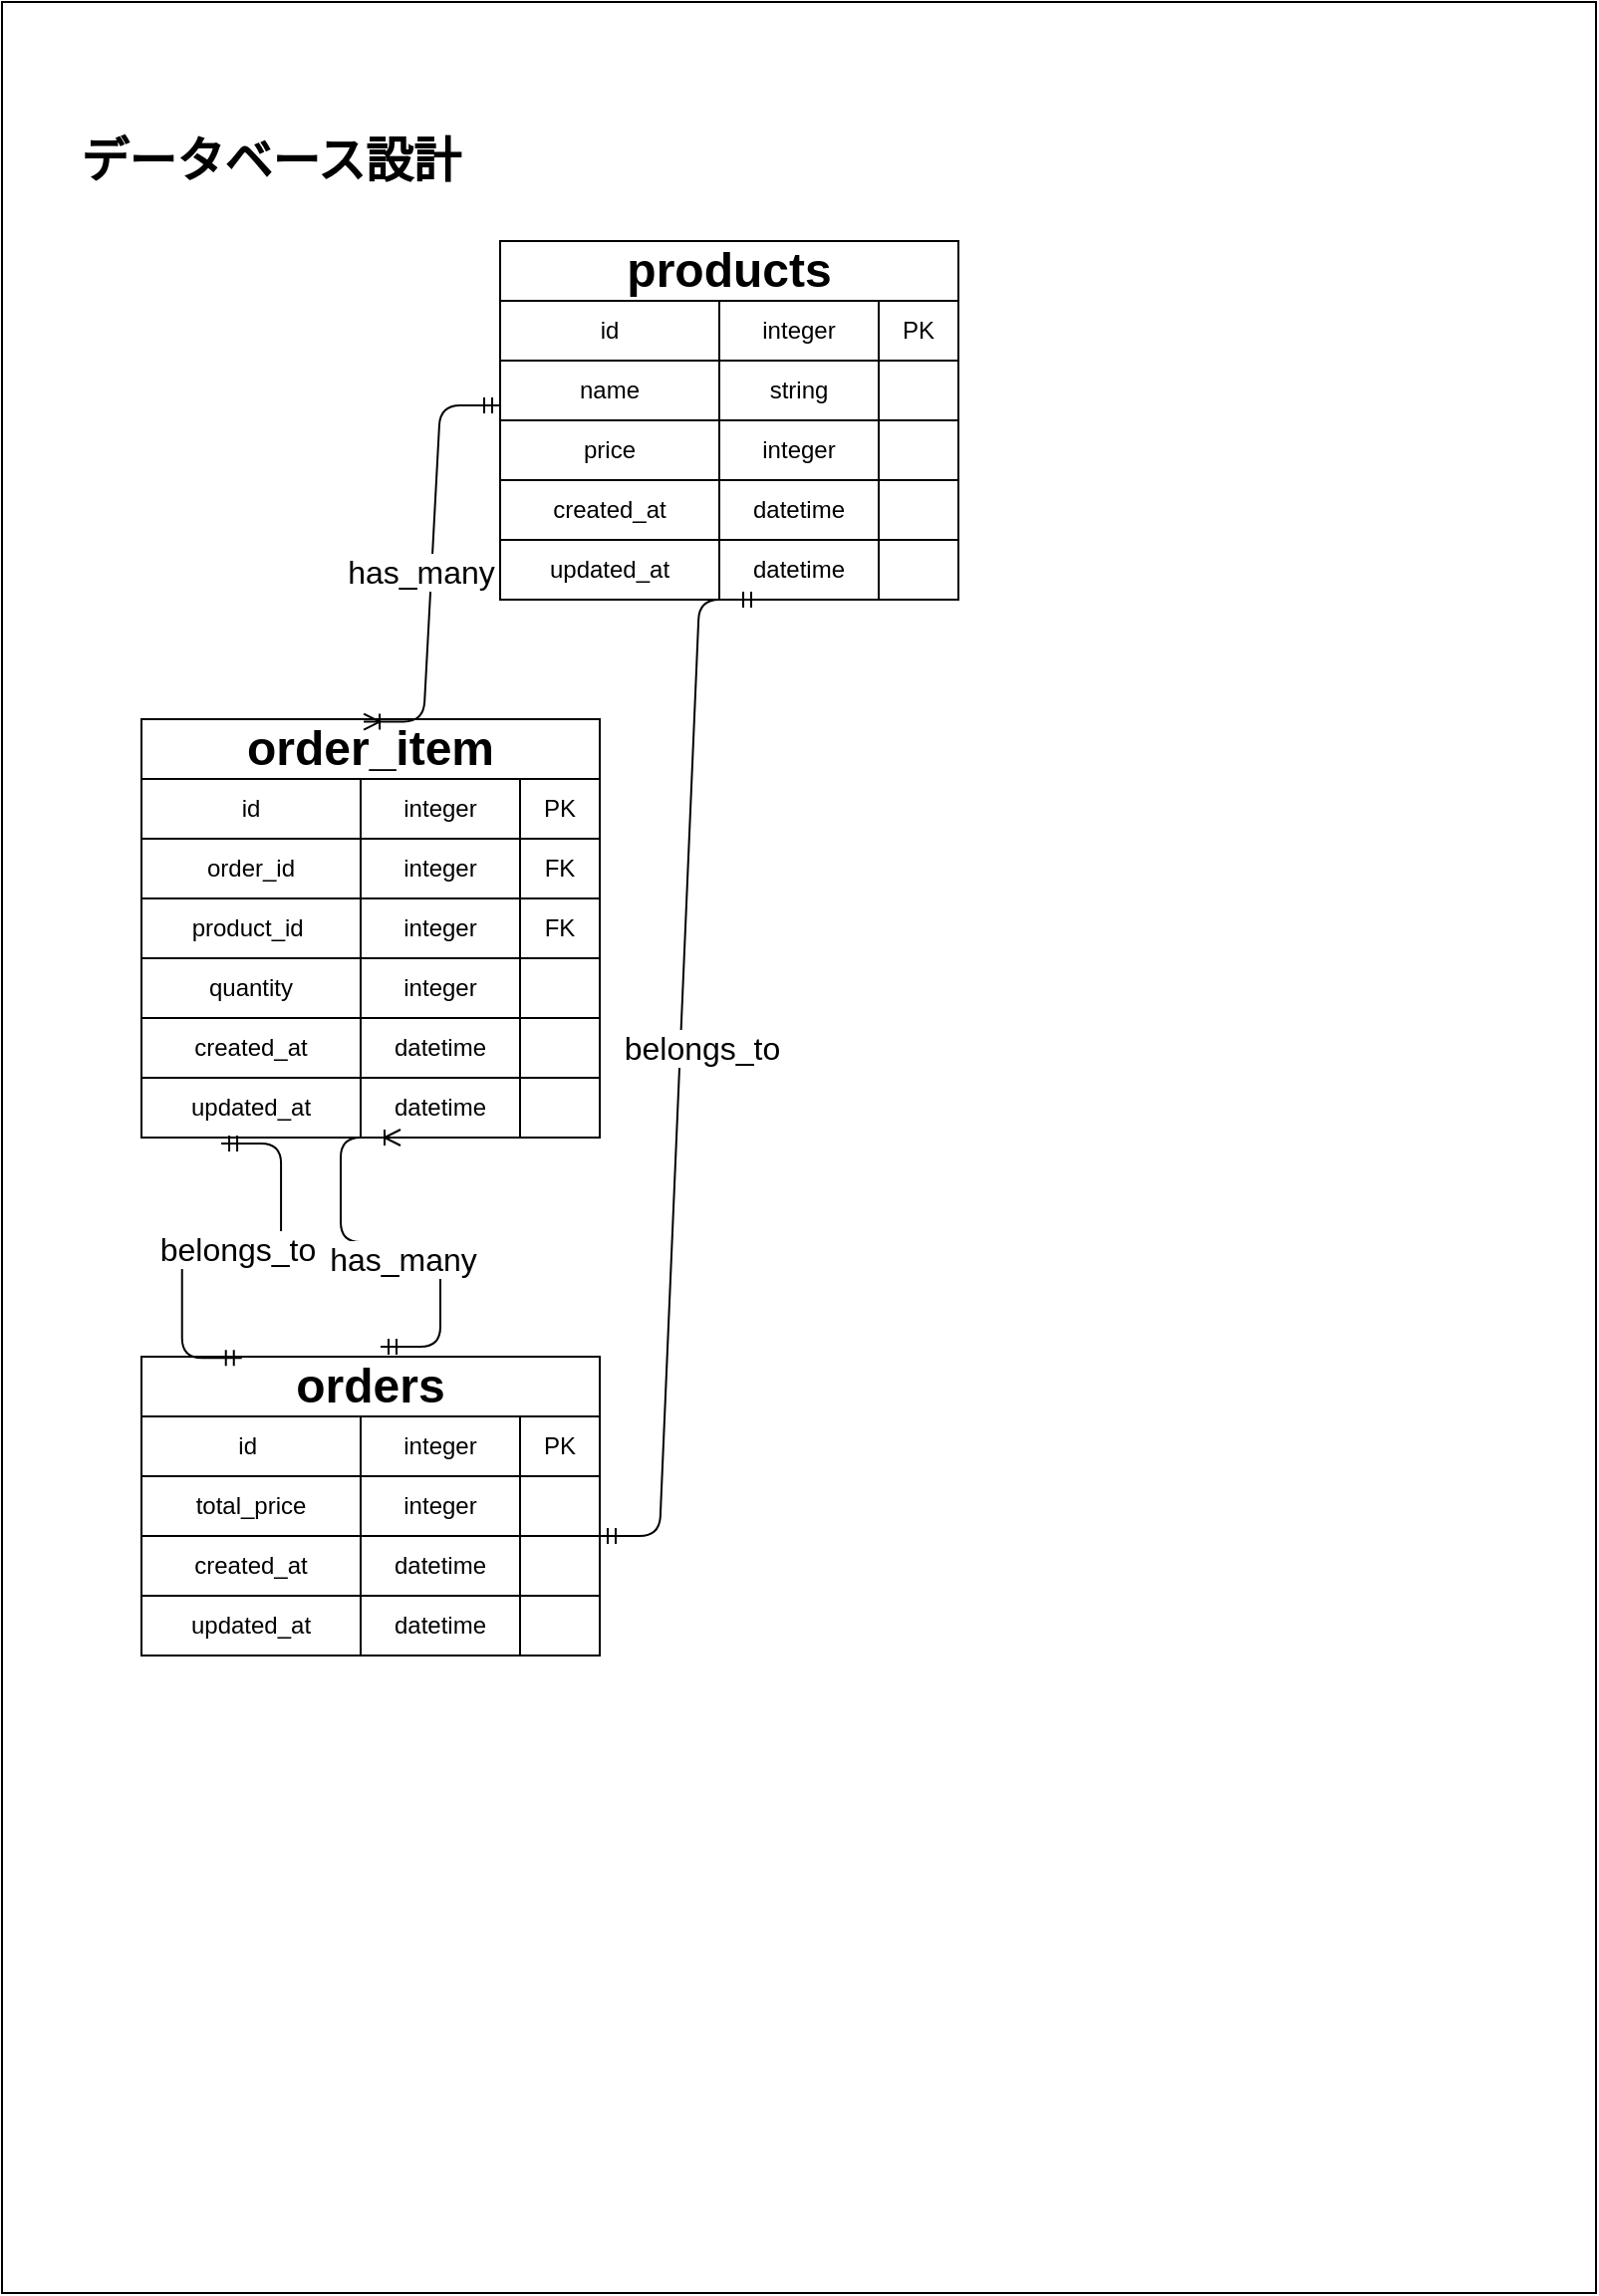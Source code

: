 <mxfile>
    <diagram id="f-jGgy0yTgpzPBi2VDyG" name="ページ1">
        <mxGraphModel dx="402" dy="318" grid="1" gridSize="10" guides="1" tooltips="1" connect="1" arrows="1" fold="1" page="1" pageScale="1" pageWidth="827" pageHeight="1169" math="0" shadow="0">
            <root>
                <mxCell id="0"/>
                <mxCell id="1" parent="0"/>
                <mxCell id="45" value="" style="rounded=0;whiteSpace=wrap;html=1;" parent="1" vertex="1">
                    <mxGeometry x="20" y="10" width="800" height="1150" as="geometry"/>
                </mxCell>
                <mxCell id="4" value="&lt;b&gt;&lt;font&gt;データベース設計&lt;/font&gt;&lt;/b&gt;" style="rounded=0;whiteSpace=wrap;html=1;strokeColor=none;fontSize=24;" parent="1" vertex="1">
                    <mxGeometry x="40" y="60" width="230" height="60" as="geometry"/>
                </mxCell>
                <mxCell id="145" value="" style="whiteSpace=wrap;html=1;align=center;direction=south;" parent="1" vertex="1">
                    <mxGeometry x="280" y="490" width="40" height="30" as="geometry"/>
                </mxCell>
                <mxCell id="151" value="products" style="whiteSpace=wrap;html=1;align=center;direction=south;fontStyle=1;fontSize=24;" parent="1" vertex="1">
                    <mxGeometry x="270" y="130" width="230" height="30" as="geometry"/>
                </mxCell>
                <mxCell id="152" value="id" style="whiteSpace=wrap;html=1;align=center;direction=south;" parent="1" vertex="1">
                    <mxGeometry x="270" y="160" width="110" height="30" as="geometry"/>
                </mxCell>
                <mxCell id="153" value="integer" style="whiteSpace=wrap;html=1;align=center;direction=south;" parent="1" vertex="1">
                    <mxGeometry x="380" y="160" width="80" height="30" as="geometry"/>
                </mxCell>
                <mxCell id="154" value="PK" style="whiteSpace=wrap;html=1;align=center;direction=south;" parent="1" vertex="1">
                    <mxGeometry x="460" y="160" width="40" height="30" as="geometry"/>
                </mxCell>
                <mxCell id="155" value="string" style="whiteSpace=wrap;html=1;align=center;direction=south;" parent="1" vertex="1">
                    <mxGeometry x="380" y="190" width="80" height="30" as="geometry"/>
                </mxCell>
                <mxCell id="156" value="" style="whiteSpace=wrap;html=1;align=center;direction=south;" parent="1" vertex="1">
                    <mxGeometry x="460" y="190" width="40" height="30" as="geometry"/>
                </mxCell>
                <mxCell id="157" value="" style="whiteSpace=wrap;html=1;align=center;direction=south;" parent="1" vertex="1">
                    <mxGeometry x="460" y="220" width="40" height="30" as="geometry"/>
                </mxCell>
                <mxCell id="158" value="" style="whiteSpace=wrap;html=1;align=center;direction=south;" parent="1" vertex="1">
                    <mxGeometry x="460" y="250" width="40" height="30" as="geometry"/>
                </mxCell>
                <mxCell id="159" value="datetime" style="whiteSpace=wrap;html=1;align=center;direction=south;" parent="1" vertex="1">
                    <mxGeometry x="380" y="280" width="80" height="30" as="geometry"/>
                </mxCell>
                <mxCell id="160" value="datetime" style="whiteSpace=wrap;html=1;align=center;direction=south;" parent="1" vertex="1">
                    <mxGeometry x="380" y="250" width="80" height="30" as="geometry"/>
                </mxCell>
                <mxCell id="161" value="integer" style="whiteSpace=wrap;html=1;align=center;direction=south;" parent="1" vertex="1">
                    <mxGeometry x="380" y="220" width="80" height="30" as="geometry"/>
                </mxCell>
                <mxCell id="162" value="" style="whiteSpace=wrap;html=1;align=center;direction=south;" parent="1" vertex="1">
                    <mxGeometry x="460" y="280" width="40" height="30" as="geometry"/>
                </mxCell>
                <mxCell id="163" value="updated_at" style="whiteSpace=wrap;html=1;align=center;direction=south;" parent="1" vertex="1">
                    <mxGeometry x="270" y="280" width="110" height="30" as="geometry"/>
                </mxCell>
                <mxCell id="164" value="created_at" style="whiteSpace=wrap;html=1;align=center;direction=south;" parent="1" vertex="1">
                    <mxGeometry x="270" y="250" width="110" height="30" as="geometry"/>
                </mxCell>
                <mxCell id="165" value="price" style="whiteSpace=wrap;html=1;align=center;direction=south;" parent="1" vertex="1">
                    <mxGeometry x="270" y="220" width="110" height="30" as="geometry"/>
                </mxCell>
                <mxCell id="166" value="name" style="whiteSpace=wrap;html=1;align=center;direction=south;" parent="1" vertex="1">
                    <mxGeometry x="270" y="190" width="110" height="30" as="geometry"/>
                </mxCell>
                <mxCell id="183" value="integer" style="whiteSpace=wrap;html=1;align=center;direction=south;" parent="1" vertex="1">
                    <mxGeometry x="200" y="400" width="80" height="30" as="geometry"/>
                </mxCell>
                <mxCell id="184" value="id" style="whiteSpace=wrap;html=1;align=center;direction=south;" parent="1" vertex="1">
                    <mxGeometry x="90" y="400" width="110" height="30" as="geometry"/>
                </mxCell>
                <mxCell id="185" value="order_item" style="whiteSpace=wrap;html=1;align=center;direction=south;fontStyle=1;fontSize=24;" parent="1" vertex="1">
                    <mxGeometry x="90" y="370" width="230" height="30" as="geometry"/>
                </mxCell>
                <mxCell id="186" value="FK" style="whiteSpace=wrap;html=1;align=center;direction=south;" parent="1" vertex="1">
                    <mxGeometry x="280" y="430" width="40" height="30" as="geometry"/>
                </mxCell>
                <mxCell id="187" value="integer" style="whiteSpace=wrap;html=1;align=center;direction=south;" parent="1" vertex="1">
                    <mxGeometry x="200" y="430" width="80" height="30" as="geometry"/>
                </mxCell>
                <mxCell id="188" value="PK" style="whiteSpace=wrap;html=1;align=center;direction=south;" parent="1" vertex="1">
                    <mxGeometry x="280" y="400" width="40" height="30" as="geometry"/>
                </mxCell>
                <mxCell id="189" value="order_id" style="whiteSpace=wrap;html=1;align=center;direction=south;" parent="1" vertex="1">
                    <mxGeometry x="90" y="430" width="110" height="30" as="geometry"/>
                </mxCell>
                <mxCell id="190" value="product_id&amp;nbsp;" style="whiteSpace=wrap;html=1;align=center;direction=south;" parent="1" vertex="1">
                    <mxGeometry x="90" y="460" width="110" height="30" as="geometry"/>
                </mxCell>
                <mxCell id="191" value="quantity" style="whiteSpace=wrap;html=1;align=center;direction=south;" parent="1" vertex="1">
                    <mxGeometry x="90" y="490" width="110" height="30" as="geometry"/>
                </mxCell>
                <mxCell id="192" value="&lt;span style=&quot;color: rgb(0, 0, 0);&quot;&gt;created_at&lt;/span&gt;" style="whiteSpace=wrap;html=1;align=center;direction=south;" parent="1" vertex="1">
                    <mxGeometry x="90" y="520" width="110" height="30" as="geometry"/>
                </mxCell>
                <mxCell id="193" value="&lt;span style=&quot;color: rgb(0, 0, 0);&quot;&gt;datetime&lt;/span&gt;" style="whiteSpace=wrap;html=1;align=center;direction=south;" parent="1" vertex="1">
                    <mxGeometry x="200" y="520" width="80" height="30" as="geometry"/>
                </mxCell>
                <mxCell id="194" value="integer" style="whiteSpace=wrap;html=1;align=center;direction=south;" parent="1" vertex="1">
                    <mxGeometry x="200" y="490" width="80" height="30" as="geometry"/>
                </mxCell>
                <mxCell id="195" value="" style="whiteSpace=wrap;html=1;align=center;direction=south;" parent="1" vertex="1">
                    <mxGeometry x="280" y="520" width="40" height="30" as="geometry"/>
                </mxCell>
                <mxCell id="196" value="FK" style="whiteSpace=wrap;html=1;align=center;direction=south;" parent="1" vertex="1">
                    <mxGeometry x="280" y="460" width="40" height="30" as="geometry"/>
                </mxCell>
                <mxCell id="197" value="orders" style="whiteSpace=wrap;html=1;align=center;direction=south;fontStyle=1;fontSize=24;" parent="1" vertex="1">
                    <mxGeometry x="90" y="690" width="230" height="30" as="geometry"/>
                </mxCell>
                <mxCell id="198" value="id&amp;nbsp;" style="whiteSpace=wrap;html=1;align=center;direction=south;" parent="1" vertex="1">
                    <mxGeometry x="90" y="720" width="110" height="30" as="geometry"/>
                </mxCell>
                <mxCell id="199" value="total_price" style="whiteSpace=wrap;html=1;align=center;direction=south;" parent="1" vertex="1">
                    <mxGeometry x="90" y="750" width="110" height="30" as="geometry"/>
                </mxCell>
                <mxCell id="200" value="created_at" style="whiteSpace=wrap;html=1;align=center;direction=south;" parent="1" vertex="1">
                    <mxGeometry x="90" y="780" width="110" height="30" as="geometry"/>
                </mxCell>
                <mxCell id="201" value="updated_at" style="whiteSpace=wrap;html=1;align=center;direction=south;" parent="1" vertex="1">
                    <mxGeometry x="90" y="810" width="110" height="30" as="geometry"/>
                </mxCell>
                <mxCell id="204" value="datetime" style="whiteSpace=wrap;html=1;align=center;direction=south;" parent="1" vertex="1">
                    <mxGeometry x="200" y="810" width="80" height="30" as="geometry"/>
                </mxCell>
                <mxCell id="205" value="datetime" style="whiteSpace=wrap;html=1;align=center;direction=south;" parent="1" vertex="1">
                    <mxGeometry x="200" y="780" width="80" height="30" as="geometry"/>
                </mxCell>
                <mxCell id="206" value="integer" style="whiteSpace=wrap;html=1;align=center;direction=south;" parent="1" vertex="1">
                    <mxGeometry x="200" y="750" width="80" height="30" as="geometry"/>
                </mxCell>
                <mxCell id="207" value="integer" style="whiteSpace=wrap;html=1;align=center;direction=south;" parent="1" vertex="1">
                    <mxGeometry x="200" y="720" width="80" height="30" as="geometry"/>
                </mxCell>
                <mxCell id="208" value="PK" style="whiteSpace=wrap;html=1;align=center;direction=south;" parent="1" vertex="1">
                    <mxGeometry x="280" y="720" width="40" height="30" as="geometry"/>
                </mxCell>
                <mxCell id="209" value="" style="whiteSpace=wrap;html=1;align=center;direction=south;" parent="1" vertex="1">
                    <mxGeometry x="280" y="750" width="40" height="30" as="geometry"/>
                </mxCell>
                <mxCell id="210" value="" style="whiteSpace=wrap;html=1;align=center;direction=south;" parent="1" vertex="1">
                    <mxGeometry x="280" y="780" width="40" height="30" as="geometry"/>
                </mxCell>
                <mxCell id="211" value="" style="whiteSpace=wrap;html=1;align=center;direction=south;" parent="1" vertex="1">
                    <mxGeometry x="280" y="810" width="40" height="30" as="geometry"/>
                </mxCell>
                <mxCell id="249" value="integer" style="whiteSpace=wrap;html=1;align=center;direction=south;" parent="1" vertex="1">
                    <mxGeometry x="200" y="460" width="80" height="30" as="geometry"/>
                </mxCell>
                <mxCell id="250" value="updated_at" style="whiteSpace=wrap;html=1;align=center;direction=south;" parent="1" vertex="1">
                    <mxGeometry x="90" y="550" width="110" height="30" as="geometry"/>
                </mxCell>
                <mxCell id="251" value="datetime" style="whiteSpace=wrap;html=1;align=center;direction=south;" parent="1" vertex="1">
                    <mxGeometry x="200" y="550" width="80" height="30" as="geometry"/>
                </mxCell>
                <mxCell id="252" value="" style="whiteSpace=wrap;html=1;align=center;direction=south;" parent="1" vertex="1">
                    <mxGeometry x="280" y="550" width="40" height="30" as="geometry"/>
                </mxCell>
                <mxCell id="264" value="" style="edgeStyle=entityRelationEdgeStyle;fontSize=12;html=1;endArrow=ERoneToMany;startArrow=ERmandOne;entryX=0.042;entryY=0.515;entryDx=0;entryDy=0;entryPerimeter=0;exitX=0.75;exitY=1;exitDx=0;exitDy=0;" parent="1" source="166" target="185" edge="1">
                    <mxGeometry x="-0.0" width="100" height="100" relative="1" as="geometry">
                        <mxPoint x="70" y="240" as="sourcePoint"/>
                        <mxPoint x="150" y="130" as="targetPoint"/>
                        <Array as="points">
                            <mxPoint y="190"/>
                            <mxPoint x="220" y="370"/>
                            <mxPoint x="220" y="370"/>
                            <mxPoint x="220" y="380"/>
                        </Array>
                        <mxPoint as="offset"/>
                    </mxGeometry>
                </mxCell>
                <mxCell id="267" value="has_many" style="edgeLabel;html=1;align=center;verticalAlign=middle;resizable=0;points=[];fontSize=16;" parent="264" vertex="1" connectable="0">
                    <mxGeometry x="0.122" y="1" relative="1" as="geometry">
                        <mxPoint x="-6" y="-10" as="offset"/>
                    </mxGeometry>
                </mxCell>
                <mxCell id="265" value="" style="edgeStyle=entityRelationEdgeStyle;fontSize=12;html=1;endArrow=ERoneToMany;startArrow=ERmandOne;entryX=1;entryY=0.75;entryDx=0;entryDy=0;" parent="1" target="251" edge="1">
                    <mxGeometry width="100" height="100" relative="1" as="geometry">
                        <mxPoint x="210" y="685" as="sourcePoint"/>
                        <mxPoint x="310" y="585" as="targetPoint"/>
                        <Array as="points">
                            <mxPoint x="210" y="660"/>
                            <mxPoint x="200" y="660"/>
                        </Array>
                    </mxGeometry>
                </mxCell>
                <mxCell id="270" value="has_many" style="edgeLabel;html=1;align=center;verticalAlign=middle;resizable=0;points=[];fontSize=16;" parent="265" vertex="1" connectable="0">
                    <mxGeometry x="-0.007" y="-3" relative="1" as="geometry">
                        <mxPoint x="5" y="11" as="offset"/>
                    </mxGeometry>
                </mxCell>
                <mxCell id="273" value="" style="edgeStyle=entityRelationEdgeStyle;fontSize=12;html=1;endArrow=ERmandOne;startArrow=ERmandOne;exitX=0.019;exitY=0.781;exitDx=0;exitDy=0;exitPerimeter=0;entryX=1.098;entryY=0.636;entryDx=0;entryDy=0;entryPerimeter=0;" parent="1" source="197" target="250" edge="1">
                    <mxGeometry width="100" height="100" relative="1" as="geometry">
                        <mxPoint x="331" y="750" as="sourcePoint"/>
                        <mxPoint x="360" y="608" as="targetPoint"/>
                        <Array as="points">
                            <mxPoint x="400" y="708"/>
                            <mxPoint x="30" y="738"/>
                        </Array>
                    </mxGeometry>
                </mxCell>
                <mxCell id="274" value="belongs_to" style="edgeLabel;html=1;align=center;verticalAlign=middle;resizable=0;points=[];fontSize=16;" parent="273" vertex="1" connectable="0">
                    <mxGeometry x="0.026" y="1" relative="1" as="geometry">
                        <mxPoint as="offset"/>
                    </mxGeometry>
                </mxCell>
                <mxCell id="276" value="" style="edgeStyle=entityRelationEdgeStyle;fontSize=12;html=1;endArrow=ERmandOne;startArrow=ERmandOne;exitX=1;exitY=0;exitDx=0;exitDy=0;entryX=1;entryY=0.75;entryDx=0;entryDy=0;" parent="1" source="209" target="159" edge="1">
                    <mxGeometry width="100" height="100" relative="1" as="geometry">
                        <mxPoint x="150" y="701" as="sourcePoint"/>
                        <mxPoint x="140" y="593" as="targetPoint"/>
                        <Array as="points">
                            <mxPoint x="410" y="718"/>
                            <mxPoint x="380" y="590"/>
                            <mxPoint x="50" y="480"/>
                            <mxPoint x="70" y="730"/>
                            <mxPoint x="40" y="748"/>
                            <mxPoint x="40" y="593"/>
                        </Array>
                    </mxGeometry>
                </mxCell>
                <mxCell id="277" value="belongs_to" style="edgeLabel;html=1;align=center;verticalAlign=middle;resizable=0;points=[];fontSize=16;" parent="276" vertex="1" connectable="0">
                    <mxGeometry x="0.026" y="1" relative="1" as="geometry">
                        <mxPoint x="11" y="-3" as="offset"/>
                    </mxGeometry>
                </mxCell>
            </root>
        </mxGraphModel>
    </diagram>
</mxfile>